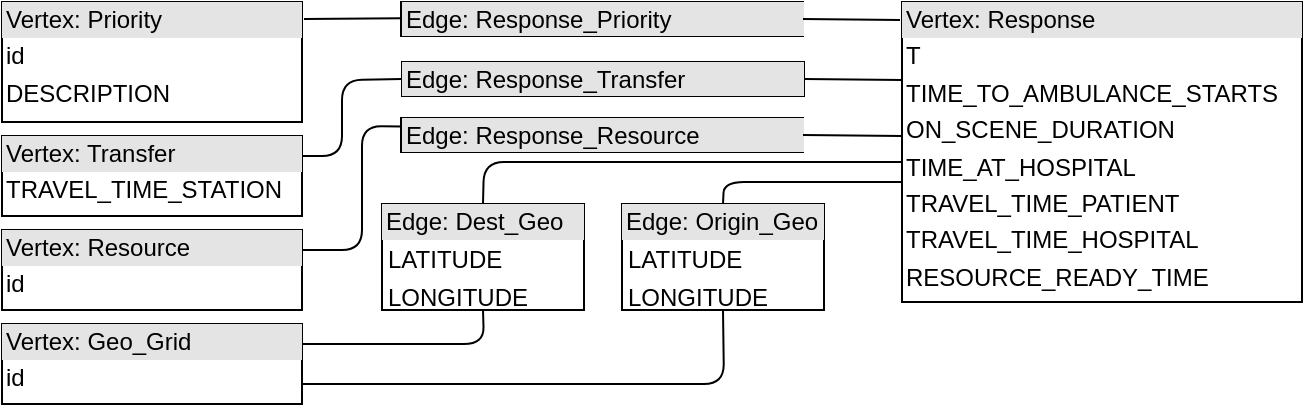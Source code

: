 <mxfile version="12.3.7" type="device" pages="1"><diagram id="NwQjBXzm_egFfH6iz95A" name="Page-1"><mxGraphModel dx="1408" dy="739" grid="1" gridSize="10" guides="1" tooltips="1" connect="1" arrows="1" fold="1" page="1" pageScale="1" pageWidth="850" pageHeight="1100" math="0" shadow="0"><root><mxCell id="0"/><mxCell id="1" parent="0"/><mxCell id="B0YwN70ELpUT9z8plQD4-1" value="&lt;div style=&quot;box-sizing: border-box ; width: 100% ; background: #e4e4e4 ; padding: 2px&quot;&gt;Vertex: Response&lt;/div&gt;&lt;table style=&quot;width: 100% ; font-size: 1em&quot; cellpadding=&quot;2&quot; cellspacing=&quot;0&quot;&gt;&lt;tbody&gt;&lt;tr&gt;&lt;td&gt;T&lt;/td&gt;&lt;/tr&gt;&lt;tr&gt;&lt;td&gt;TIME_TO_AMBULANCE_STARTS&lt;/td&gt;&lt;/tr&gt;&lt;tr&gt;&lt;td&gt;ON_SCENE_DURATION&lt;/td&gt;&lt;/tr&gt;&lt;tr&gt;&lt;td&gt;TIME_AT_HOSPITAL&lt;/td&gt;&lt;/tr&gt;&lt;tr&gt;&lt;td&gt;TRAVEL_TIME_PATIENT&lt;/td&gt;&lt;/tr&gt;&lt;tr&gt;&lt;td&gt;TRAVEL_TIME_HOSPITAL&lt;/td&gt;&lt;/tr&gt;&lt;tr&gt;&lt;td&gt;RESOURCE_READY_TIME&lt;/td&gt;&lt;/tr&gt;&lt;/tbody&gt;&lt;/table&gt;" style="verticalAlign=top;align=left;overflow=fill;html=1;" parent="1" vertex="1"><mxGeometry x="550" y="30" width="200" height="150" as="geometry"/></mxCell><mxCell id="B0YwN70ELpUT9z8plQD4-2" value="&lt;div style=&quot;box-sizing: border-box ; width: 100% ; background: #e4e4e4 ; padding: 2px&quot;&gt;Vertex: Priority&lt;/div&gt;&lt;table style=&quot;width: 100% ; font-size: 1em&quot; cellpadding=&quot;2&quot; cellspacing=&quot;0&quot;&gt;&lt;tbody&gt;&lt;tr&gt;&lt;td&gt;id&lt;/td&gt;&lt;/tr&gt;&lt;tr&gt;&lt;td&gt;DESCRIPTION&lt;/td&gt;&lt;/tr&gt;&lt;/tbody&gt;&lt;/table&gt;" style="verticalAlign=top;align=left;overflow=fill;html=1;" parent="1" vertex="1"><mxGeometry x="100" y="30" width="150" height="60" as="geometry"/></mxCell><mxCell id="B0YwN70ELpUT9z8plQD4-3" value="&lt;div style=&quot;box-sizing: border-box ; width: 100% ; background: #e4e4e4 ; padding: 2px&quot;&gt;Vertex: Transfer&lt;/div&gt;&lt;table style=&quot;width: 100% ; font-size: 1em&quot; cellpadding=&quot;2&quot; cellspacing=&quot;0&quot;&gt;&lt;tbody&gt;&lt;tr&gt;&lt;td&gt;TRAVEL_TIME_STATION&lt;/td&gt;&lt;/tr&gt;&lt;tr&gt;&lt;td&gt;&lt;/td&gt;&lt;/tr&gt;&lt;/tbody&gt;&lt;/table&gt;" style="verticalAlign=top;align=left;overflow=fill;html=1;" parent="1" vertex="1"><mxGeometry x="100" y="97" width="150" height="40" as="geometry"/></mxCell><mxCell id="B0YwN70ELpUT9z8plQD4-4" value="&lt;div style=&quot;box-sizing: border-box ; width: 100% ; background: #e4e4e4 ; padding: 2px&quot;&gt;Vertex: Resource&lt;/div&gt;&lt;table style=&quot;width: 100% ; font-size: 1em&quot; cellpadding=&quot;2&quot; cellspacing=&quot;0&quot;&gt;&lt;tbody&gt;&lt;tr&gt;&lt;td&gt;id&lt;/td&gt;&lt;/tr&gt;&lt;tr&gt;&lt;td&gt;&lt;/td&gt;&lt;/tr&gt;&lt;/tbody&gt;&lt;/table&gt;" style="verticalAlign=top;align=left;overflow=fill;html=1;" parent="1" vertex="1"><mxGeometry x="100" y="144" width="150" height="40" as="geometry"/></mxCell><mxCell id="B0YwN70ELpUT9z8plQD4-5" value="&lt;div style=&quot;box-sizing: border-box ; width: 100% ; background: #e4e4e4 ; padding: 2px&quot;&gt;Edge: Response_Priority&lt;/div&gt;&lt;table style=&quot;width: 100% ; font-size: 1em&quot; cellpadding=&quot;2&quot; cellspacing=&quot;0&quot;&gt;&lt;tbody&gt;&lt;/tbody&gt;&lt;/table&gt;" style="verticalAlign=top;align=left;overflow=fill;html=1;" parent="1" vertex="1"><mxGeometry x="299.5" y="30" width="201" height="17" as="geometry"/></mxCell><mxCell id="B0YwN70ELpUT9z8plQD4-6" value="&lt;div style=&quot;box-sizing: border-box ; width: 100% ; background: #e4e4e4 ; padding: 2px&quot;&gt;Edge: Response_Transfer&lt;/div&gt;&lt;table style=&quot;width: 100% ; font-size: 1em&quot; cellpadding=&quot;2&quot; cellspacing=&quot;0&quot;&gt;&lt;tbody&gt;&lt;/tbody&gt;&lt;/table&gt;" style="verticalAlign=top;align=left;overflow=fill;html=1;" parent="1" vertex="1"><mxGeometry x="300" y="60" width="201" height="17" as="geometry"/></mxCell><mxCell id="B0YwN70ELpUT9z8plQD4-7" value="&lt;div style=&quot;box-sizing: border-box ; width: 100% ; background: #e4e4e4 ; padding: 2px&quot;&gt;Edge: Response_Resource&lt;/div&gt;&lt;table style=&quot;width: 100% ; font-size: 1em&quot; cellpadding=&quot;2&quot; cellspacing=&quot;0&quot;&gt;&lt;tbody&gt;&lt;/tbody&gt;&lt;/table&gt;" style="verticalAlign=top;align=left;overflow=fill;html=1;" parent="1" vertex="1"><mxGeometry x="299.5" y="88" width="201" height="17" as="geometry"/></mxCell><mxCell id="B0YwN70ELpUT9z8plQD4-9" value="" style="endArrow=none;html=1;entryX=1;entryY=0.5;entryDx=0;entryDy=0;" parent="1" target="B0YwN70ELpUT9z8plQD4-5" edge="1"><mxGeometry width="50" height="50" relative="1" as="geometry"><mxPoint x="549" y="39" as="sourcePoint"/><mxPoint x="240" y="-211" as="targetPoint"/></mxGeometry></mxCell><mxCell id="B0YwN70ELpUT9z8plQD4-11" value="" style="endArrow=none;html=1;entryX=1;entryY=0.5;entryDx=0;entryDy=0;exitX=0;exitY=0.102;exitDx=0;exitDy=0;exitPerimeter=0;" parent="1" edge="1"><mxGeometry width="50" height="50" relative="1" as="geometry"><mxPoint x="300" y="38.074" as="sourcePoint"/><mxPoint x="251" y="38.5" as="targetPoint"/></mxGeometry></mxCell><mxCell id="B0YwN70ELpUT9z8plQD4-12" value="" style="endArrow=none;html=1;entryX=1;entryY=0.25;entryDx=0;entryDy=0;exitX=0;exitY=0.5;exitDx=0;exitDy=0;" parent="1" edge="1" target="B0YwN70ELpUT9z8plQD4-3" source="B0YwN70ELpUT9z8plQD4-6"><mxGeometry width="50" height="50" relative="1" as="geometry"><mxPoint x="299" y="80" as="sourcePoint"/><mxPoint x="250" y="123.5" as="targetPoint"/><Array as="points"><mxPoint x="270" y="69"/><mxPoint x="270" y="107"/></Array></mxGeometry></mxCell><mxCell id="B0YwN70ELpUT9z8plQD4-13" value="" style="endArrow=none;html=1;entryX=1;entryY=0.5;entryDx=0;entryDy=0;" parent="1" edge="1" target="B0YwN70ELpUT9z8plQD4-6"><mxGeometry width="50" height="50" relative="1" as="geometry"><mxPoint x="550" y="69" as="sourcePoint"/><mxPoint x="500.5" y="123" as="targetPoint"/><Array as="points"/></mxGeometry></mxCell><mxCell id="B0YwN70ELpUT9z8plQD4-14" value="" style="endArrow=none;html=1;entryX=1;entryY=0.5;entryDx=0;entryDy=0;" parent="1" edge="1" target="B0YwN70ELpUT9z8plQD4-7"><mxGeometry width="50" height="50" relative="1" as="geometry"><mxPoint x="550" y="97" as="sourcePoint"/><mxPoint x="501" y="197.5" as="targetPoint"/></mxGeometry></mxCell><mxCell id="B0YwN70ELpUT9z8plQD4-15" value="" style="endArrow=none;html=1;entryX=1;entryY=0.25;entryDx=0;entryDy=0;exitX=0;exitY=0.25;exitDx=0;exitDy=0;" parent="1" edge="1" target="B0YwN70ELpUT9z8plQD4-4" source="B0YwN70ELpUT9z8plQD4-7"><mxGeometry width="50" height="50" relative="1" as="geometry"><mxPoint x="299" y="110" as="sourcePoint"/><mxPoint x="250" y="197.5" as="targetPoint"/><Array as="points"><mxPoint x="280" y="92"/><mxPoint x="280" y="154"/></Array></mxGeometry></mxCell><mxCell id="sWbEsTFLfwnGhe7P-afi-1" value="&lt;div style=&quot;box-sizing: border-box ; width: 100% ; background: #e4e4e4 ; padding: 2px&quot;&gt;Edge: Origin_Geo&lt;/div&gt;&lt;table&gt;&lt;tbody&gt;&lt;tr&gt;&lt;td&gt;LATITUDE&lt;/td&gt;&lt;/tr&gt;&lt;tr&gt;&lt;td&gt;LONGITUDE&lt;/td&gt;&lt;/tr&gt;&lt;/tbody&gt;&lt;/table&gt;&lt;table style=&quot;width: 100% ; font-size: 1em&quot; cellpadding=&quot;2&quot; cellspacing=&quot;0&quot;&gt;&lt;tbody&gt;&lt;/tbody&gt;&lt;/table&gt;" style="verticalAlign=top;align=left;overflow=fill;html=1;" vertex="1" parent="1"><mxGeometry x="410" y="131" width="101" height="53" as="geometry"/></mxCell><mxCell id="sWbEsTFLfwnGhe7P-afi-2" value="&lt;div style=&quot;box-sizing: border-box ; width: 100% ; background: #e4e4e4 ; padding: 2px&quot;&gt;Edge: Dest_Geo&lt;/div&gt;&lt;table&gt;&lt;tbody&gt;&lt;tr&gt;&lt;td&gt;LATITUDE&lt;/td&gt;&lt;/tr&gt;&lt;tr&gt;&lt;td&gt;LONGITUDE&lt;/td&gt;&lt;/tr&gt;&lt;/tbody&gt;&lt;/table&gt;&lt;table style=&quot;width: 100% ; font-size: 1em&quot; cellpadding=&quot;2&quot; cellspacing=&quot;0&quot;&gt;&lt;tbody&gt;&lt;/tbody&gt;&lt;/table&gt;" style="verticalAlign=top;align=left;overflow=fill;html=1;" vertex="1" parent="1"><mxGeometry x="290" y="131" width="101" height="53" as="geometry"/></mxCell><mxCell id="sWbEsTFLfwnGhe7P-afi-3" value="&lt;div style=&quot;box-sizing: border-box ; width: 100% ; background: #e4e4e4 ; padding: 2px&quot;&gt;Vertex: Geo_Grid&lt;/div&gt;&lt;table style=&quot;width: 100% ; font-size: 1em&quot; cellpadding=&quot;2&quot; cellspacing=&quot;0&quot;&gt;&lt;tbody&gt;&lt;tr&gt;&lt;td&gt;id&lt;/td&gt;&lt;/tr&gt;&lt;tr&gt;&lt;td&gt;&lt;/td&gt;&lt;/tr&gt;&lt;/tbody&gt;&lt;/table&gt;" style="verticalAlign=top;align=left;overflow=fill;html=1;" vertex="1" parent="1"><mxGeometry x="100" y="191" width="150" height="40" as="geometry"/></mxCell><mxCell id="sWbEsTFLfwnGhe7P-afi-5" value="" style="endArrow=none;html=1;entryX=0.5;entryY=0;entryDx=0;entryDy=0;" edge="1" parent="1" target="sWbEsTFLfwnGhe7P-afi-2"><mxGeometry width="50" height="50" relative="1" as="geometry"><mxPoint x="550" y="110" as="sourcePoint"/><mxPoint x="501" y="130" as="targetPoint"/><Array as="points"><mxPoint x="341" y="110"/></Array></mxGeometry></mxCell><mxCell id="sWbEsTFLfwnGhe7P-afi-6" value="" style="endArrow=none;html=1;entryX=1;entryY=0.75;entryDx=0;entryDy=0;exitX=0.5;exitY=1;exitDx=0;exitDy=0;" edge="1" parent="1" source="sWbEsTFLfwnGhe7P-afi-1" target="sWbEsTFLfwnGhe7P-afi-3"><mxGeometry width="50" height="50" relative="1" as="geometry"><mxPoint x="550" y="200.5" as="sourcePoint"/><mxPoint x="500.5" y="200" as="targetPoint"/><Array as="points"><mxPoint x="461" y="221"/></Array></mxGeometry></mxCell><mxCell id="sWbEsTFLfwnGhe7P-afi-8" value="" style="endArrow=none;html=1;entryX=1;entryY=0.25;entryDx=0;entryDy=0;exitX=0.5;exitY=1;exitDx=0;exitDy=0;" edge="1" parent="1" source="sWbEsTFLfwnGhe7P-afi-2" target="sWbEsTFLfwnGhe7P-afi-3"><mxGeometry width="50" height="50" relative="1" as="geometry"><mxPoint x="400" y="140" as="sourcePoint"/><mxPoint x="330.5" y="174" as="targetPoint"/><Array as="points"><mxPoint x="341" y="201"/></Array></mxGeometry></mxCell><mxCell id="sWbEsTFLfwnGhe7P-afi-11" value="" style="endArrow=none;html=1;entryX=0.5;entryY=0;entryDx=0;entryDy=0;" edge="1" parent="1" target="sWbEsTFLfwnGhe7P-afi-1"><mxGeometry width="50" height="50" relative="1" as="geometry"><mxPoint x="550" y="120" as="sourcePoint"/><mxPoint x="359.5" y="141" as="targetPoint"/><Array as="points"><mxPoint x="461" y="120"/></Array></mxGeometry></mxCell></root></mxGraphModel></diagram></mxfile>